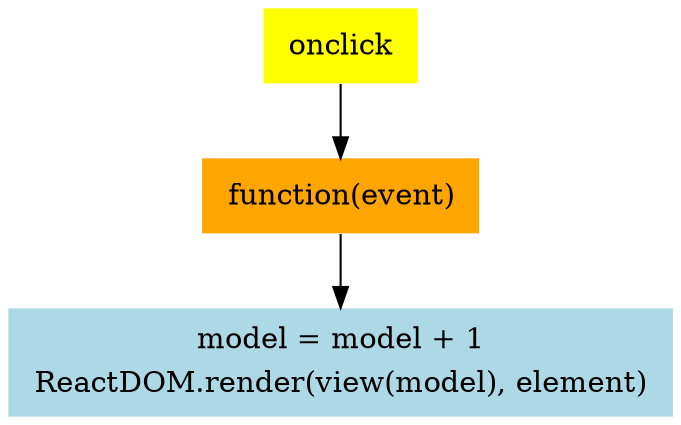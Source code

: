 digraph meiosistutorial {
  mrender [shape="plaintext", style="filled", fillcolor="lightblue", label=<
    <table border="0">
      <tr>
        <td>model = model + 1</td>
      </tr>
      <tr>
        <td>ReactDOM.render(view(model), element)</td>
      </tr>
    </table>
  >]

  event [shape="plaintext", style="filled", fillcolor="orange", label=<
    <table border="0">
      <tr>
        <td>function(event)</td>
      </tr>
    </table>
  >]

  efunction [shape="plaintext", style="filled", fillcolor="yellow", label=<
    <table border="0">
      <tr>
        <td>onclick</td>
      </tr>
    </table>
  >]

  event -> mrender
  efunction -> event
}

